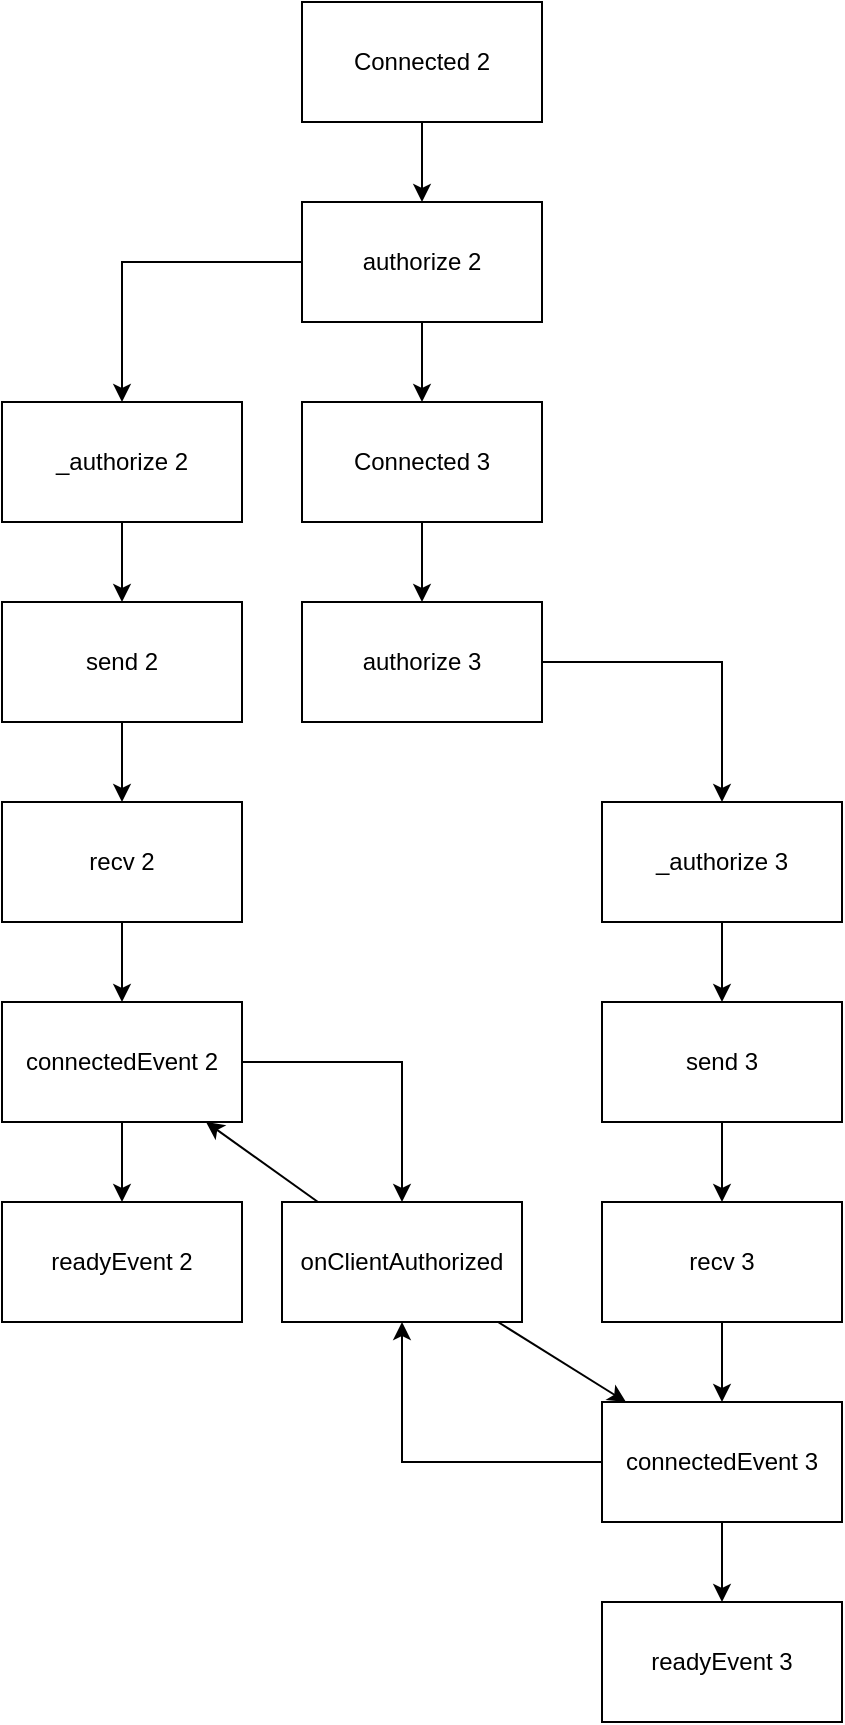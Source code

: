 <mxfile version="24.2.5" type="device">
  <diagram name="Page-1" id="c3of4a6fzktTxKpoL3uk">
    <mxGraphModel dx="624" dy="536" grid="1" gridSize="10" guides="1" tooltips="1" connect="1" arrows="1" fold="1" page="1" pageScale="1" pageWidth="850" pageHeight="1100" math="0" shadow="0">
      <root>
        <mxCell id="0" />
        <mxCell id="1" parent="0" />
        <mxCell id="wQ0UOm_T9WxYSGyEw4JX-4" style="edgeStyle=orthogonalEdgeStyle;rounded=0;orthogonalLoop=1;jettySize=auto;html=1;" parent="1" source="wQ0UOm_T9WxYSGyEw4JX-1" target="wQ0UOm_T9WxYSGyEw4JX-3" edge="1">
          <mxGeometry relative="1" as="geometry" />
        </mxCell>
        <mxCell id="wQ0UOm_T9WxYSGyEw4JX-1" value="Connected 2" style="rounded=0;whiteSpace=wrap;html=1;" parent="1" vertex="1">
          <mxGeometry x="160" y="20" width="120" height="60" as="geometry" />
        </mxCell>
        <mxCell id="wQ0UOm_T9WxYSGyEw4JX-11" style="edgeStyle=orthogonalEdgeStyle;rounded=0;orthogonalLoop=1;jettySize=auto;html=1;" parent="1" source="wQ0UOm_T9WxYSGyEw4JX-2" target="wQ0UOm_T9WxYSGyEw4JX-6" edge="1">
          <mxGeometry relative="1" as="geometry" />
        </mxCell>
        <mxCell id="wQ0UOm_T9WxYSGyEw4JX-2" value="Connected 3" style="rounded=0;whiteSpace=wrap;html=1;" parent="1" vertex="1">
          <mxGeometry x="160" y="220" width="120" height="60" as="geometry" />
        </mxCell>
        <mxCell id="wQ0UOm_T9WxYSGyEw4JX-5" style="edgeStyle=orthogonalEdgeStyle;rounded=0;orthogonalLoop=1;jettySize=auto;html=1;" parent="1" source="wQ0UOm_T9WxYSGyEw4JX-3" target="wQ0UOm_T9WxYSGyEw4JX-2" edge="1">
          <mxGeometry relative="1" as="geometry" />
        </mxCell>
        <mxCell id="wQ0UOm_T9WxYSGyEw4JX-9" style="edgeStyle=orthogonalEdgeStyle;rounded=0;orthogonalLoop=1;jettySize=auto;html=1;" parent="1" source="wQ0UOm_T9WxYSGyEw4JX-3" target="wQ0UOm_T9WxYSGyEw4JX-7" edge="1">
          <mxGeometry relative="1" as="geometry" />
        </mxCell>
        <mxCell id="wQ0UOm_T9WxYSGyEw4JX-3" value="authorize 2" style="rounded=0;whiteSpace=wrap;html=1;" parent="1" vertex="1">
          <mxGeometry x="160" y="120" width="120" height="60" as="geometry" />
        </mxCell>
        <mxCell id="wQ0UOm_T9WxYSGyEw4JX-10" style="edgeStyle=orthogonalEdgeStyle;rounded=0;orthogonalLoop=1;jettySize=auto;html=1;" parent="1" source="wQ0UOm_T9WxYSGyEw4JX-6" target="wQ0UOm_T9WxYSGyEw4JX-8" edge="1">
          <mxGeometry relative="1" as="geometry" />
        </mxCell>
        <mxCell id="wQ0UOm_T9WxYSGyEw4JX-6" value="authorize 3" style="rounded=0;whiteSpace=wrap;html=1;" parent="1" vertex="1">
          <mxGeometry x="160" y="320" width="120" height="60" as="geometry" />
        </mxCell>
        <mxCell id="wQ0UOm_T9WxYSGyEw4JX-14" style="edgeStyle=orthogonalEdgeStyle;rounded=0;orthogonalLoop=1;jettySize=auto;html=1;" parent="1" source="wQ0UOm_T9WxYSGyEw4JX-7" target="wQ0UOm_T9WxYSGyEw4JX-12" edge="1">
          <mxGeometry relative="1" as="geometry" />
        </mxCell>
        <mxCell id="wQ0UOm_T9WxYSGyEw4JX-7" value="_authorize 2" style="rounded=0;whiteSpace=wrap;html=1;" parent="1" vertex="1">
          <mxGeometry x="10" y="220" width="120" height="60" as="geometry" />
        </mxCell>
        <mxCell id="wQ0UOm_T9WxYSGyEw4JX-15" style="edgeStyle=orthogonalEdgeStyle;rounded=0;orthogonalLoop=1;jettySize=auto;html=1;" parent="1" source="wQ0UOm_T9WxYSGyEw4JX-8" target="wQ0UOm_T9WxYSGyEw4JX-13" edge="1">
          <mxGeometry relative="1" as="geometry" />
        </mxCell>
        <mxCell id="wQ0UOm_T9WxYSGyEw4JX-8" value="_authorize 3" style="rounded=0;whiteSpace=wrap;html=1;" parent="1" vertex="1">
          <mxGeometry x="310" y="420" width="120" height="60" as="geometry" />
        </mxCell>
        <mxCell id="wQ0UOm_T9WxYSGyEw4JX-18" style="edgeStyle=orthogonalEdgeStyle;rounded=0;orthogonalLoop=1;jettySize=auto;html=1;" parent="1" source="wQ0UOm_T9WxYSGyEw4JX-12" target="wQ0UOm_T9WxYSGyEw4JX-16" edge="1">
          <mxGeometry relative="1" as="geometry" />
        </mxCell>
        <mxCell id="wQ0UOm_T9WxYSGyEw4JX-12" value="send 2" style="rounded=0;whiteSpace=wrap;html=1;" parent="1" vertex="1">
          <mxGeometry x="10" y="320" width="120" height="60" as="geometry" />
        </mxCell>
        <mxCell id="wQ0UOm_T9WxYSGyEw4JX-19" style="edgeStyle=orthogonalEdgeStyle;rounded=0;orthogonalLoop=1;jettySize=auto;html=1;" parent="1" source="wQ0UOm_T9WxYSGyEw4JX-13" target="wQ0UOm_T9WxYSGyEw4JX-17" edge="1">
          <mxGeometry relative="1" as="geometry" />
        </mxCell>
        <mxCell id="wQ0UOm_T9WxYSGyEw4JX-13" value="send 3" style="rounded=0;whiteSpace=wrap;html=1;" parent="1" vertex="1">
          <mxGeometry x="310" y="520" width="120" height="60" as="geometry" />
        </mxCell>
        <mxCell id="wQ0UOm_T9WxYSGyEw4JX-24" style="edgeStyle=orthogonalEdgeStyle;rounded=0;orthogonalLoop=1;jettySize=auto;html=1;" parent="1" source="wQ0UOm_T9WxYSGyEw4JX-16" target="wQ0UOm_T9WxYSGyEw4JX-20" edge="1">
          <mxGeometry relative="1" as="geometry" />
        </mxCell>
        <mxCell id="wQ0UOm_T9WxYSGyEw4JX-16" value="recv 2" style="rounded=0;whiteSpace=wrap;html=1;" parent="1" vertex="1">
          <mxGeometry x="10" y="420" width="120" height="60" as="geometry" />
        </mxCell>
        <mxCell id="wQ0UOm_T9WxYSGyEw4JX-26" style="edgeStyle=orthogonalEdgeStyle;rounded=0;orthogonalLoop=1;jettySize=auto;html=1;entryX=0.5;entryY=0;entryDx=0;entryDy=0;" parent="1" source="wQ0UOm_T9WxYSGyEw4JX-17" target="wQ0UOm_T9WxYSGyEw4JX-21" edge="1">
          <mxGeometry relative="1" as="geometry" />
        </mxCell>
        <mxCell id="wQ0UOm_T9WxYSGyEw4JX-17" value="recv 3" style="rounded=0;whiteSpace=wrap;html=1;" parent="1" vertex="1">
          <mxGeometry x="310" y="620" width="120" height="60" as="geometry" />
        </mxCell>
        <mxCell id="wQ0UOm_T9WxYSGyEw4JX-25" style="edgeStyle=orthogonalEdgeStyle;rounded=0;orthogonalLoop=1;jettySize=auto;html=1;" parent="1" source="wQ0UOm_T9WxYSGyEw4JX-20" target="wQ0UOm_T9WxYSGyEw4JX-22" edge="1">
          <mxGeometry relative="1" as="geometry" />
        </mxCell>
        <mxCell id="wQ0UOm_T9WxYSGyEw4JX-29" style="edgeStyle=orthogonalEdgeStyle;rounded=0;orthogonalLoop=1;jettySize=auto;html=1;" parent="1" source="wQ0UOm_T9WxYSGyEw4JX-20" target="wQ0UOm_T9WxYSGyEw4JX-28" edge="1">
          <mxGeometry relative="1" as="geometry" />
        </mxCell>
        <mxCell id="wQ0UOm_T9WxYSGyEw4JX-20" value="connectedEvent 2" style="rounded=0;whiteSpace=wrap;html=1;" parent="1" vertex="1">
          <mxGeometry x="10" y="520" width="120" height="60" as="geometry" />
        </mxCell>
        <mxCell id="wQ0UOm_T9WxYSGyEw4JX-27" style="edgeStyle=orthogonalEdgeStyle;rounded=0;orthogonalLoop=1;jettySize=auto;html=1;" parent="1" source="wQ0UOm_T9WxYSGyEw4JX-21" target="wQ0UOm_T9WxYSGyEw4JX-23" edge="1">
          <mxGeometry relative="1" as="geometry" />
        </mxCell>
        <mxCell id="wQ0UOm_T9WxYSGyEw4JX-31" style="edgeStyle=orthogonalEdgeStyle;rounded=0;orthogonalLoop=1;jettySize=auto;html=1;" parent="1" source="wQ0UOm_T9WxYSGyEw4JX-21" target="wQ0UOm_T9WxYSGyEw4JX-28" edge="1">
          <mxGeometry relative="1" as="geometry" />
        </mxCell>
        <mxCell id="wQ0UOm_T9WxYSGyEw4JX-21" value="connectedEvent 3" style="rounded=0;whiteSpace=wrap;html=1;" parent="1" vertex="1">
          <mxGeometry x="310" y="720" width="120" height="60" as="geometry" />
        </mxCell>
        <mxCell id="wQ0UOm_T9WxYSGyEw4JX-22" value="readyEvent 2" style="rounded=0;whiteSpace=wrap;html=1;" parent="1" vertex="1">
          <mxGeometry x="10" y="620" width="120" height="60" as="geometry" />
        </mxCell>
        <mxCell id="wQ0UOm_T9WxYSGyEw4JX-23" value="readyEvent 3" style="rounded=0;whiteSpace=wrap;html=1;" parent="1" vertex="1">
          <mxGeometry x="310" y="820" width="120" height="60" as="geometry" />
        </mxCell>
        <mxCell id="wQ0UOm_T9WxYSGyEw4JX-34" style="rounded=0;orthogonalLoop=1;jettySize=auto;html=1;" parent="1" source="wQ0UOm_T9WxYSGyEw4JX-28" target="wQ0UOm_T9WxYSGyEw4JX-20" edge="1">
          <mxGeometry relative="1" as="geometry" />
        </mxCell>
        <mxCell id="wQ0UOm_T9WxYSGyEw4JX-35" style="rounded=0;orthogonalLoop=1;jettySize=auto;html=1;" parent="1" source="wQ0UOm_T9WxYSGyEw4JX-28" target="wQ0UOm_T9WxYSGyEw4JX-21" edge="1">
          <mxGeometry relative="1" as="geometry" />
        </mxCell>
        <mxCell id="wQ0UOm_T9WxYSGyEw4JX-28" value="onClientAuthorized" style="rounded=0;whiteSpace=wrap;html=1;" parent="1" vertex="1">
          <mxGeometry x="150" y="620" width="120" height="60" as="geometry" />
        </mxCell>
      </root>
    </mxGraphModel>
  </diagram>
</mxfile>
